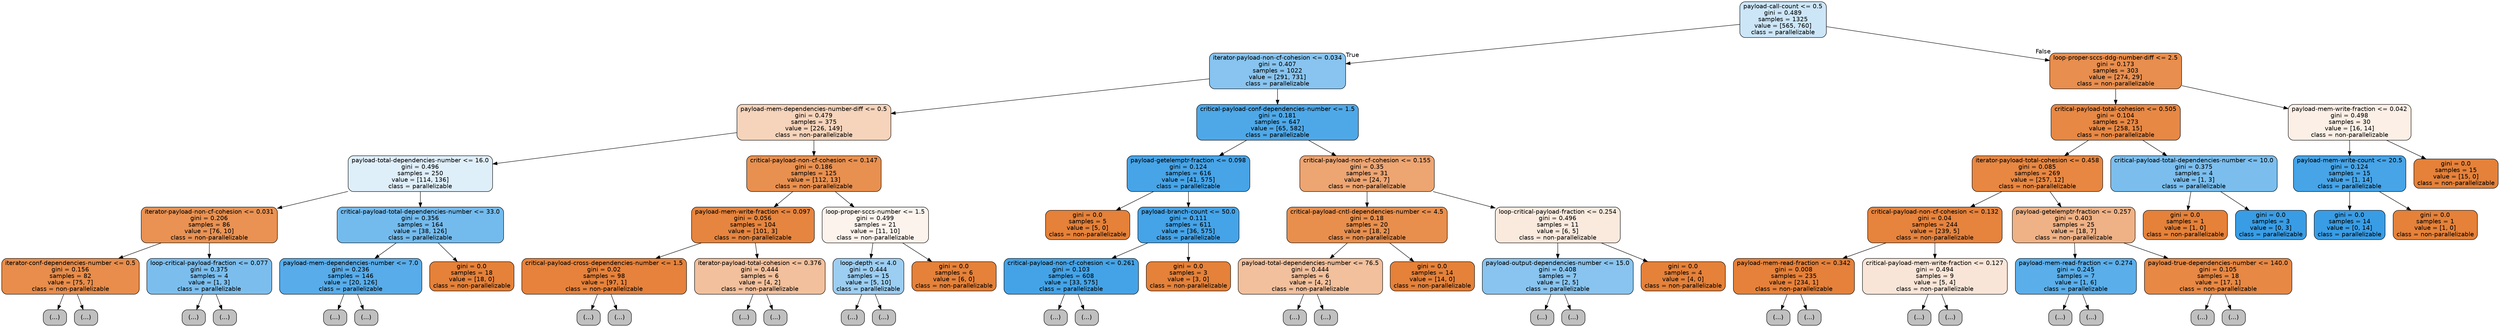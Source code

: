 digraph Tree {
node [shape=box, style="filled, rounded", color="black", fontname=helvetica] ;
edge [fontname=helvetica] ;
0 [label="payload-call-count <= 0.5\ngini = 0.489\nsamples = 1325\nvalue = [565, 760]\nclass = parallelizable", fillcolor="#399de541"] ;
1 [label="iterator-payload-non-cf-cohesion <= 0.034\ngini = 0.407\nsamples = 1022\nvalue = [291, 731]\nclass = parallelizable", fillcolor="#399de599"] ;
0 -> 1 [labeldistance=2.5, labelangle=45, headlabel="True"] ;
2 [label="payload-mem-dependencies-number-diff <= 0.5\ngini = 0.479\nsamples = 375\nvalue = [226, 149]\nclass = non-parallelizable", fillcolor="#e5813957"] ;
1 -> 2 ;
3 [label="payload-total-dependencies-number <= 16.0\ngini = 0.496\nsamples = 250\nvalue = [114, 136]\nclass = parallelizable", fillcolor="#399de529"] ;
2 -> 3 ;
4 [label="iterator-payload-non-cf-cohesion <= 0.031\ngini = 0.206\nsamples = 86\nvalue = [76, 10]\nclass = non-parallelizable", fillcolor="#e58139dd"] ;
3 -> 4 ;
5 [label="iterator-conf-dependencies-number <= 0.5\ngini = 0.156\nsamples = 82\nvalue = [75, 7]\nclass = non-parallelizable", fillcolor="#e58139e7"] ;
4 -> 5 ;
6 [label="(...)", fillcolor="#C0C0C0"] ;
5 -> 6 ;
7 [label="(...)", fillcolor="#C0C0C0"] ;
5 -> 7 ;
18 [label="loop-critical-payload-fraction <= 0.077\ngini = 0.375\nsamples = 4\nvalue = [1, 3]\nclass = parallelizable", fillcolor="#399de5aa"] ;
4 -> 18 ;
19 [label="(...)", fillcolor="#C0C0C0"] ;
18 -> 19 ;
20 [label="(...)", fillcolor="#C0C0C0"] ;
18 -> 20 ;
21 [label="critical-payload-total-dependencies-number <= 33.0\ngini = 0.356\nsamples = 164\nvalue = [38, 126]\nclass = parallelizable", fillcolor="#399de5b2"] ;
3 -> 21 ;
22 [label="payload-mem-dependencies-number <= 7.0\ngini = 0.236\nsamples = 146\nvalue = [20, 126]\nclass = parallelizable", fillcolor="#399de5d7"] ;
21 -> 22 ;
23 [label="(...)", fillcolor="#C0C0C0"] ;
22 -> 23 ;
44 [label="(...)", fillcolor="#C0C0C0"] ;
22 -> 44 ;
47 [label="gini = 0.0\nsamples = 18\nvalue = [18, 0]\nclass = non-parallelizable", fillcolor="#e58139ff"] ;
21 -> 47 ;
48 [label="critical-payload-non-cf-cohesion <= 0.147\ngini = 0.186\nsamples = 125\nvalue = [112, 13]\nclass = non-parallelizable", fillcolor="#e58139e1"] ;
2 -> 48 ;
49 [label="payload-mem-write-fraction <= 0.097\ngini = 0.056\nsamples = 104\nvalue = [101, 3]\nclass = non-parallelizable", fillcolor="#e58139f7"] ;
48 -> 49 ;
50 [label="critical-payload-cross-dependencies-number <= 1.5\ngini = 0.02\nsamples = 98\nvalue = [97, 1]\nclass = non-parallelizable", fillcolor="#e58139fc"] ;
49 -> 50 ;
51 [label="(...)", fillcolor="#C0C0C0"] ;
50 -> 51 ;
52 [label="(...)", fillcolor="#C0C0C0"] ;
50 -> 52 ;
55 [label="iterator-payload-total-cohesion <= 0.376\ngini = 0.444\nsamples = 6\nvalue = [4, 2]\nclass = non-parallelizable", fillcolor="#e581397f"] ;
49 -> 55 ;
56 [label="(...)", fillcolor="#C0C0C0"] ;
55 -> 56 ;
57 [label="(...)", fillcolor="#C0C0C0"] ;
55 -> 57 ;
58 [label="loop-proper-sccs-number <= 1.5\ngini = 0.499\nsamples = 21\nvalue = [11, 10]\nclass = non-parallelizable", fillcolor="#e5813917"] ;
48 -> 58 ;
59 [label="loop-depth <= 4.0\ngini = 0.444\nsamples = 15\nvalue = [5, 10]\nclass = parallelizable", fillcolor="#399de57f"] ;
58 -> 59 ;
60 [label="(...)", fillcolor="#C0C0C0"] ;
59 -> 60 ;
65 [label="(...)", fillcolor="#C0C0C0"] ;
59 -> 65 ;
66 [label="gini = 0.0\nsamples = 6\nvalue = [6, 0]\nclass = non-parallelizable", fillcolor="#e58139ff"] ;
58 -> 66 ;
67 [label="critical-payload-conf-dependencies-number <= 1.5\ngini = 0.181\nsamples = 647\nvalue = [65, 582]\nclass = parallelizable", fillcolor="#399de5e3"] ;
1 -> 67 ;
68 [label="payload-getelemptr-fraction <= 0.098\ngini = 0.124\nsamples = 616\nvalue = [41, 575]\nclass = parallelizable", fillcolor="#399de5ed"] ;
67 -> 68 ;
69 [label="gini = 0.0\nsamples = 5\nvalue = [5, 0]\nclass = non-parallelizable", fillcolor="#e58139ff"] ;
68 -> 69 ;
70 [label="payload-branch-count <= 50.0\ngini = 0.111\nsamples = 611\nvalue = [36, 575]\nclass = parallelizable", fillcolor="#399de5ef"] ;
68 -> 70 ;
71 [label="critical-payload-non-cf-cohesion <= 0.261\ngini = 0.103\nsamples = 608\nvalue = [33, 575]\nclass = parallelizable", fillcolor="#399de5f0"] ;
70 -> 71 ;
72 [label="(...)", fillcolor="#C0C0C0"] ;
71 -> 72 ;
141 [label="(...)", fillcolor="#C0C0C0"] ;
71 -> 141 ;
144 [label="gini = 0.0\nsamples = 3\nvalue = [3, 0]\nclass = non-parallelizable", fillcolor="#e58139ff"] ;
70 -> 144 ;
145 [label="critical-payload-non-cf-cohesion <= 0.155\ngini = 0.35\nsamples = 31\nvalue = [24, 7]\nclass = non-parallelizable", fillcolor="#e58139b5"] ;
67 -> 145 ;
146 [label="critical-payload-cntl-dependencies-number <= 4.5\ngini = 0.18\nsamples = 20\nvalue = [18, 2]\nclass = non-parallelizable", fillcolor="#e58139e3"] ;
145 -> 146 ;
147 [label="payload-total-dependencies-number <= 76.5\ngini = 0.444\nsamples = 6\nvalue = [4, 2]\nclass = non-parallelizable", fillcolor="#e581397f"] ;
146 -> 147 ;
148 [label="(...)", fillcolor="#C0C0C0"] ;
147 -> 148 ;
149 [label="(...)", fillcolor="#C0C0C0"] ;
147 -> 149 ;
150 [label="gini = 0.0\nsamples = 14\nvalue = [14, 0]\nclass = non-parallelizable", fillcolor="#e58139ff"] ;
146 -> 150 ;
151 [label="loop-critical-payload-fraction <= 0.254\ngini = 0.496\nsamples = 11\nvalue = [6, 5]\nclass = non-parallelizable", fillcolor="#e581392a"] ;
145 -> 151 ;
152 [label="payload-output-dependencies-number <= 15.0\ngini = 0.408\nsamples = 7\nvalue = [2, 5]\nclass = parallelizable", fillcolor="#399de599"] ;
151 -> 152 ;
153 [label="(...)", fillcolor="#C0C0C0"] ;
152 -> 153 ;
154 [label="(...)", fillcolor="#C0C0C0"] ;
152 -> 154 ;
155 [label="gini = 0.0\nsamples = 4\nvalue = [4, 0]\nclass = non-parallelizable", fillcolor="#e58139ff"] ;
151 -> 155 ;
156 [label="loop-proper-sccs-ddg-number-diff <= 2.5\ngini = 0.173\nsamples = 303\nvalue = [274, 29]\nclass = non-parallelizable", fillcolor="#e58139e4"] ;
0 -> 156 [labeldistance=2.5, labelangle=-45, headlabel="False"] ;
157 [label="critical-payload-total-cohesion <= 0.505\ngini = 0.104\nsamples = 273\nvalue = [258, 15]\nclass = non-parallelizable", fillcolor="#e58139f0"] ;
156 -> 157 ;
158 [label="iterator-payload-total-cohesion <= 0.458\ngini = 0.085\nsamples = 269\nvalue = [257, 12]\nclass = non-parallelizable", fillcolor="#e58139f3"] ;
157 -> 158 ;
159 [label="critical-payload-non-cf-cohesion <= 0.132\ngini = 0.04\nsamples = 244\nvalue = [239, 5]\nclass = non-parallelizable", fillcolor="#e58139fa"] ;
158 -> 159 ;
160 [label="payload-mem-read-fraction <= 0.342\ngini = 0.008\nsamples = 235\nvalue = [234, 1]\nclass = non-parallelizable", fillcolor="#e58139fe"] ;
159 -> 160 ;
161 [label="(...)", fillcolor="#C0C0C0"] ;
160 -> 161 ;
162 [label="(...)", fillcolor="#C0C0C0"] ;
160 -> 162 ;
165 [label="critical-payload-mem-write-fraction <= 0.127\ngini = 0.494\nsamples = 9\nvalue = [5, 4]\nclass = non-parallelizable", fillcolor="#e5813933"] ;
159 -> 165 ;
166 [label="(...)", fillcolor="#C0C0C0"] ;
165 -> 166 ;
167 [label="(...)", fillcolor="#C0C0C0"] ;
165 -> 167 ;
168 [label="payload-getelemptr-fraction <= 0.257\ngini = 0.403\nsamples = 25\nvalue = [18, 7]\nclass = non-parallelizable", fillcolor="#e581399c"] ;
158 -> 168 ;
169 [label="payload-mem-read-fraction <= 0.274\ngini = 0.245\nsamples = 7\nvalue = [1, 6]\nclass = parallelizable", fillcolor="#399de5d4"] ;
168 -> 169 ;
170 [label="(...)", fillcolor="#C0C0C0"] ;
169 -> 170 ;
171 [label="(...)", fillcolor="#C0C0C0"] ;
169 -> 171 ;
172 [label="payload-true-dependencies-number <= 140.0\ngini = 0.105\nsamples = 18\nvalue = [17, 1]\nclass = non-parallelizable", fillcolor="#e58139f0"] ;
168 -> 172 ;
173 [label="(...)", fillcolor="#C0C0C0"] ;
172 -> 173 ;
174 [label="(...)", fillcolor="#C0C0C0"] ;
172 -> 174 ;
175 [label="critical-payload-total-dependencies-number <= 10.0\ngini = 0.375\nsamples = 4\nvalue = [1, 3]\nclass = parallelizable", fillcolor="#399de5aa"] ;
157 -> 175 ;
176 [label="gini = 0.0\nsamples = 1\nvalue = [1, 0]\nclass = non-parallelizable", fillcolor="#e58139ff"] ;
175 -> 176 ;
177 [label="gini = 0.0\nsamples = 3\nvalue = [0, 3]\nclass = parallelizable", fillcolor="#399de5ff"] ;
175 -> 177 ;
178 [label="payload-mem-write-fraction <= 0.042\ngini = 0.498\nsamples = 30\nvalue = [16, 14]\nclass = non-parallelizable", fillcolor="#e5813920"] ;
156 -> 178 ;
179 [label="payload-mem-write-count <= 20.5\ngini = 0.124\nsamples = 15\nvalue = [1, 14]\nclass = parallelizable", fillcolor="#399de5ed"] ;
178 -> 179 ;
180 [label="gini = 0.0\nsamples = 14\nvalue = [0, 14]\nclass = parallelizable", fillcolor="#399de5ff"] ;
179 -> 180 ;
181 [label="gini = 0.0\nsamples = 1\nvalue = [1, 0]\nclass = non-parallelizable", fillcolor="#e58139ff"] ;
179 -> 181 ;
182 [label="gini = 0.0\nsamples = 15\nvalue = [15, 0]\nclass = non-parallelizable", fillcolor="#e58139ff"] ;
178 -> 182 ;
}